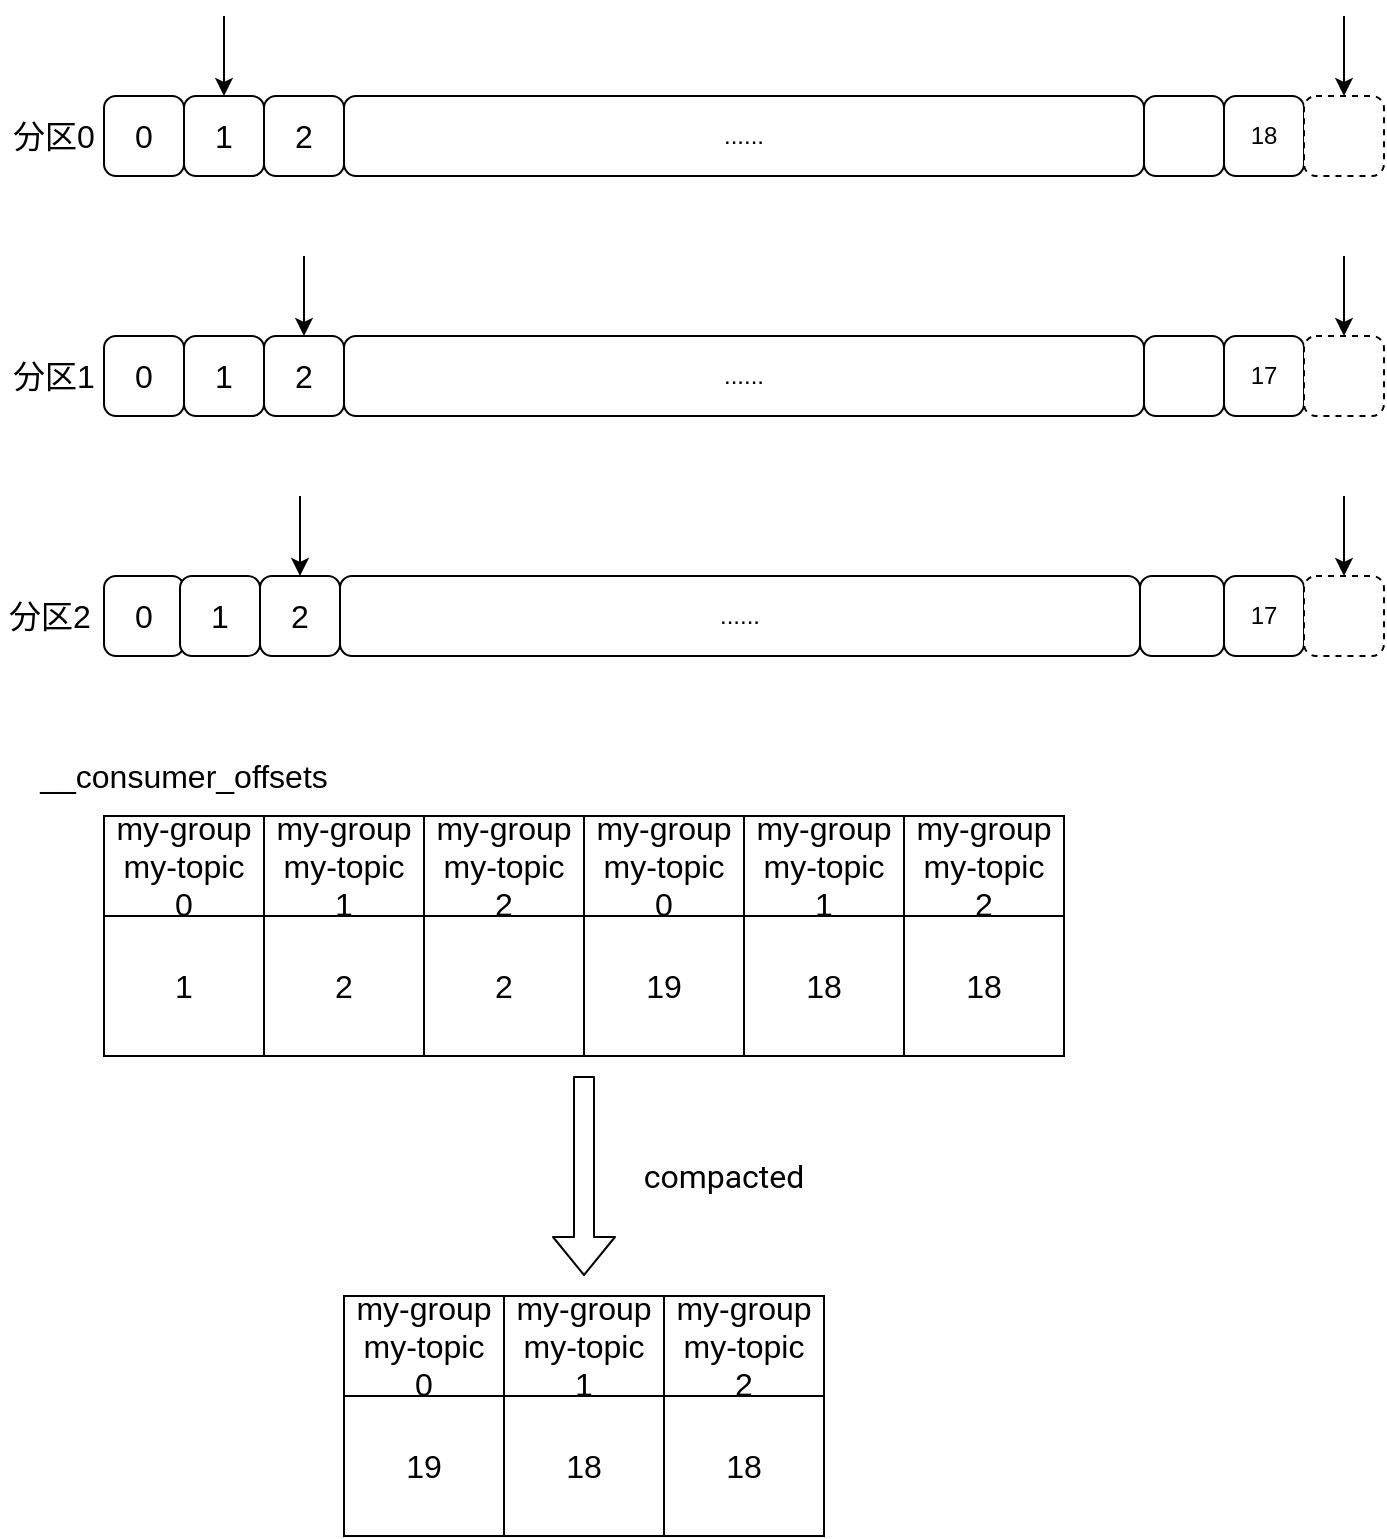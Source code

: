 <mxfile version="12.5.3" type="device"><diagram id="H278NXdI5KTT0TVL_u_f" name="第 1 页"><mxGraphModel dx="1106" dy="780" grid="1" gridSize="10" guides="1" tooltips="1" connect="1" arrows="1" fold="1" page="1" pageScale="1" pageWidth="827" pageHeight="1169" math="0" shadow="0"><root><mxCell id="0"/><mxCell id="1" parent="0"/><mxCell id="_ZOOGLq8EPnGm_wtfUb8-8" value="&lt;font style=&quot;font-size: 16px&quot;&gt;0&lt;/font&gt;" style="rounded=1;whiteSpace=wrap;html=1;" vertex="1" parent="1"><mxGeometry x="120" y="80" width="40" height="40" as="geometry"/></mxCell><mxCell id="_ZOOGLq8EPnGm_wtfUb8-13" value="&lt;font style=&quot;font-size: 16px&quot;&gt;分区0&lt;/font&gt;" style="text;html=1;strokeColor=none;fillColor=none;align=center;verticalAlign=middle;whiteSpace=wrap;rounded=0;" vertex="1" parent="1"><mxGeometry x="70" y="80" width="50" height="40" as="geometry"/></mxCell><mxCell id="_ZOOGLq8EPnGm_wtfUb8-14" value="&lt;font style=&quot;font-size: 16px&quot;&gt;分区1&lt;/font&gt;" style="text;html=1;strokeColor=none;fillColor=none;align=center;verticalAlign=middle;whiteSpace=wrap;rounded=0;" vertex="1" parent="1"><mxGeometry x="70" y="200" width="50" height="40" as="geometry"/></mxCell><mxCell id="_ZOOGLq8EPnGm_wtfUb8-15" value="&lt;font style=&quot;font-size: 16px&quot;&gt;分区2&lt;/font&gt;" style="text;html=1;strokeColor=none;fillColor=none;align=center;verticalAlign=middle;whiteSpace=wrap;rounded=0;" vertex="1" parent="1"><mxGeometry x="68" y="320" width="50" height="40" as="geometry"/></mxCell><mxCell id="_ZOOGLq8EPnGm_wtfUb8-16" value="&lt;font style=&quot;font-size: 16px&quot;&gt;1&lt;/font&gt;" style="rounded=1;whiteSpace=wrap;html=1;" vertex="1" parent="1"><mxGeometry x="160" y="80" width="40" height="40" as="geometry"/></mxCell><mxCell id="_ZOOGLq8EPnGm_wtfUb8-17" value="&lt;font style=&quot;font-size: 16px&quot;&gt;2&lt;/font&gt;" style="rounded=1;whiteSpace=wrap;html=1;" vertex="1" parent="1"><mxGeometry x="200" y="80" width="40" height="40" as="geometry"/></mxCell><mxCell id="_ZOOGLq8EPnGm_wtfUb8-18" value="......" style="rounded=1;whiteSpace=wrap;html=1;" vertex="1" parent="1"><mxGeometry x="240" y="80" width="400" height="40" as="geometry"/></mxCell><mxCell id="_ZOOGLq8EPnGm_wtfUb8-28" value="" style="rounded=1;whiteSpace=wrap;html=1;" vertex="1" parent="1"><mxGeometry x="640" y="80" width="40" height="40" as="geometry"/></mxCell><mxCell id="_ZOOGLq8EPnGm_wtfUb8-29" value="18" style="rounded=1;whiteSpace=wrap;html=1;" vertex="1" parent="1"><mxGeometry x="680" y="80" width="40" height="40" as="geometry"/></mxCell><mxCell id="_ZOOGLq8EPnGm_wtfUb8-30" value="&lt;font style=&quot;font-size: 16px&quot;&gt;0&lt;/font&gt;" style="rounded=1;whiteSpace=wrap;html=1;" vertex="1" parent="1"><mxGeometry x="120" y="200" width="40" height="40" as="geometry"/></mxCell><mxCell id="_ZOOGLq8EPnGm_wtfUb8-31" value="&lt;font style=&quot;font-size: 16px&quot;&gt;1&lt;/font&gt;" style="rounded=1;whiteSpace=wrap;html=1;" vertex="1" parent="1"><mxGeometry x="160" y="200" width="40" height="40" as="geometry"/></mxCell><mxCell id="_ZOOGLq8EPnGm_wtfUb8-32" value="&lt;font style=&quot;font-size: 16px&quot;&gt;2&lt;/font&gt;" style="rounded=1;whiteSpace=wrap;html=1;" vertex="1" parent="1"><mxGeometry x="200" y="200" width="40" height="40" as="geometry"/></mxCell><mxCell id="_ZOOGLq8EPnGm_wtfUb8-33" value="......" style="rounded=1;whiteSpace=wrap;html=1;" vertex="1" parent="1"><mxGeometry x="240" y="200" width="400" height="40" as="geometry"/></mxCell><mxCell id="_ZOOGLq8EPnGm_wtfUb8-34" value="" style="rounded=1;whiteSpace=wrap;html=1;" vertex="1" parent="1"><mxGeometry x="640" y="200" width="40" height="40" as="geometry"/></mxCell><mxCell id="_ZOOGLq8EPnGm_wtfUb8-35" value="17" style="rounded=1;whiteSpace=wrap;html=1;" vertex="1" parent="1"><mxGeometry x="680" y="200" width="40" height="40" as="geometry"/></mxCell><mxCell id="_ZOOGLq8EPnGm_wtfUb8-36" value="&lt;font style=&quot;font-size: 16px&quot;&gt;0&lt;/font&gt;" style="rounded=1;whiteSpace=wrap;html=1;" vertex="1" parent="1"><mxGeometry x="120" y="320" width="40" height="40" as="geometry"/></mxCell><mxCell id="_ZOOGLq8EPnGm_wtfUb8-37" value="&lt;font style=&quot;font-size: 16px&quot;&gt;1&lt;/font&gt;" style="rounded=1;whiteSpace=wrap;html=1;" vertex="1" parent="1"><mxGeometry x="158" y="320" width="40" height="40" as="geometry"/></mxCell><mxCell id="_ZOOGLq8EPnGm_wtfUb8-38" value="&lt;font style=&quot;font-size: 16px&quot;&gt;2&lt;/font&gt;" style="rounded=1;whiteSpace=wrap;html=1;" vertex="1" parent="1"><mxGeometry x="198" y="320" width="40" height="40" as="geometry"/></mxCell><mxCell id="_ZOOGLq8EPnGm_wtfUb8-39" value="......" style="rounded=1;whiteSpace=wrap;html=1;" vertex="1" parent="1"><mxGeometry x="238" y="320" width="400" height="40" as="geometry"/></mxCell><mxCell id="_ZOOGLq8EPnGm_wtfUb8-40" value="" style="rounded=1;whiteSpace=wrap;html=1;" vertex="1" parent="1"><mxGeometry x="638" y="320" width="42" height="40" as="geometry"/></mxCell><mxCell id="_ZOOGLq8EPnGm_wtfUb8-41" value="17" style="rounded=1;whiteSpace=wrap;html=1;" vertex="1" parent="1"><mxGeometry x="680" y="320" width="40" height="40" as="geometry"/></mxCell><mxCell id="_ZOOGLq8EPnGm_wtfUb8-42" value="" style="endArrow=classic;html=1;entryX=0.5;entryY=0;entryDx=0;entryDy=0;" edge="1" parent="1" target="_ZOOGLq8EPnGm_wtfUb8-16"><mxGeometry width="50" height="50" relative="1" as="geometry"><mxPoint x="180" y="40" as="sourcePoint"/><mxPoint x="100" y="20" as="targetPoint"/></mxGeometry></mxCell><mxCell id="_ZOOGLq8EPnGm_wtfUb8-43" value="" style="rounded=1;whiteSpace=wrap;html=1;dashed=1;" vertex="1" parent="1"><mxGeometry x="720" y="80" width="40" height="40" as="geometry"/></mxCell><mxCell id="_ZOOGLq8EPnGm_wtfUb8-44" value="" style="endArrow=classic;html=1;entryX=0.5;entryY=0;entryDx=0;entryDy=0;" edge="1" parent="1" target="_ZOOGLq8EPnGm_wtfUb8-43"><mxGeometry width="50" height="50" relative="1" as="geometry"><mxPoint x="740" y="40" as="sourcePoint"/><mxPoint x="190" y="90" as="targetPoint"/></mxGeometry></mxCell><mxCell id="_ZOOGLq8EPnGm_wtfUb8-45" value="" style="endArrow=classic;html=1;entryX=0.5;entryY=0;entryDx=0;entryDy=0;" edge="1" parent="1" target="_ZOOGLq8EPnGm_wtfUb8-32"><mxGeometry width="50" height="50" relative="1" as="geometry"><mxPoint x="220" y="160" as="sourcePoint"/><mxPoint x="200" y="130" as="targetPoint"/></mxGeometry></mxCell><mxCell id="_ZOOGLq8EPnGm_wtfUb8-46" value="" style="endArrow=classic;html=1;entryX=0.5;entryY=0;entryDx=0;entryDy=0;" edge="1" parent="1" target="_ZOOGLq8EPnGm_wtfUb8-47"><mxGeometry width="50" height="50" relative="1" as="geometry"><mxPoint x="740" y="160" as="sourcePoint"/><mxPoint x="590" y="140" as="targetPoint"/></mxGeometry></mxCell><mxCell id="_ZOOGLq8EPnGm_wtfUb8-47" value="" style="rounded=1;whiteSpace=wrap;html=1;dashed=1;" vertex="1" parent="1"><mxGeometry x="720" y="200" width="40" height="40" as="geometry"/></mxCell><mxCell id="_ZOOGLq8EPnGm_wtfUb8-48" value="" style="rounded=1;whiteSpace=wrap;html=1;dashed=1;" vertex="1" parent="1"><mxGeometry x="720" y="320" width="40" height="40" as="geometry"/></mxCell><mxCell id="_ZOOGLq8EPnGm_wtfUb8-49" value="" style="endArrow=classic;html=1;entryX=0.5;entryY=0;entryDx=0;entryDy=0;" edge="1" parent="1" target="_ZOOGLq8EPnGm_wtfUb8-38"><mxGeometry width="50" height="50" relative="1" as="geometry"><mxPoint x="218" y="280" as="sourcePoint"/><mxPoint x="60" y="270" as="targetPoint"/></mxGeometry></mxCell><mxCell id="_ZOOGLq8EPnGm_wtfUb8-50" value="" style="endArrow=classic;html=1;entryX=0.5;entryY=0;entryDx=0;entryDy=0;" edge="1" parent="1" target="_ZOOGLq8EPnGm_wtfUb8-48"><mxGeometry width="50" height="50" relative="1" as="geometry"><mxPoint x="740" y="280" as="sourcePoint"/><mxPoint x="660" y="260" as="targetPoint"/></mxGeometry></mxCell><mxCell id="_ZOOGLq8EPnGm_wtfUb8-51" value="&lt;font style=&quot;font-size: 16px&quot;&gt;my-group&lt;br&gt;my-topic&lt;br&gt;0&lt;/font&gt;" style="rounded=0;whiteSpace=wrap;html=1;" vertex="1" parent="1"><mxGeometry x="120" y="440" width="80" height="50" as="geometry"/></mxCell><mxCell id="_ZOOGLq8EPnGm_wtfUb8-52" value="&lt;font style=&quot;font-size: 16px&quot;&gt;my-group&lt;br&gt;my-topic&lt;br&gt;1&lt;br&gt;&lt;/font&gt;" style="rounded=0;whiteSpace=wrap;html=1;" vertex="1" parent="1"><mxGeometry x="200" y="440" width="80" height="50" as="geometry"/></mxCell><mxCell id="_ZOOGLq8EPnGm_wtfUb8-53" value="&lt;font style=&quot;font-size: 16px&quot;&gt;my-group&lt;br&gt;my-topic&lt;br&gt;2&lt;br&gt;&lt;/font&gt;" style="rounded=0;whiteSpace=wrap;html=1;" vertex="1" parent="1"><mxGeometry x="280" y="440" width="80" height="50" as="geometry"/></mxCell><mxCell id="_ZOOGLq8EPnGm_wtfUb8-54" value="&lt;font style=&quot;font-size: 16px&quot;&gt;1&lt;/font&gt;" style="rounded=0;whiteSpace=wrap;html=1;" vertex="1" parent="1"><mxGeometry x="120" y="490" width="80" height="70" as="geometry"/></mxCell><mxCell id="_ZOOGLq8EPnGm_wtfUb8-55" value="&lt;font style=&quot;font-size: 16px&quot;&gt;2&lt;/font&gt;" style="rounded=0;whiteSpace=wrap;html=1;" vertex="1" parent="1"><mxGeometry x="200" y="490" width="80" height="70" as="geometry"/></mxCell><mxCell id="_ZOOGLq8EPnGm_wtfUb8-56" value="&lt;font style=&quot;font-size: 16px&quot;&gt;2&lt;/font&gt;" style="rounded=0;whiteSpace=wrap;html=1;" vertex="1" parent="1"><mxGeometry x="280" y="490" width="80" height="70" as="geometry"/></mxCell><mxCell id="_ZOOGLq8EPnGm_wtfUb8-57" value="&lt;font style=&quot;font-size: 16px&quot;&gt;my-group&lt;br&gt;my-topic&lt;br&gt;0&lt;/font&gt;" style="rounded=0;whiteSpace=wrap;html=1;" vertex="1" parent="1"><mxGeometry x="360" y="440" width="80" height="50" as="geometry"/></mxCell><mxCell id="_ZOOGLq8EPnGm_wtfUb8-58" value="&lt;font style=&quot;font-size: 16px&quot;&gt;my-group&lt;br&gt;my-topic&lt;br&gt;1&lt;br&gt;&lt;/font&gt;" style="rounded=0;whiteSpace=wrap;html=1;" vertex="1" parent="1"><mxGeometry x="440" y="440" width="80" height="50" as="geometry"/></mxCell><mxCell id="_ZOOGLq8EPnGm_wtfUb8-59" value="&lt;font style=&quot;font-size: 16px&quot;&gt;my-group&lt;br&gt;my-topic&lt;br&gt;2&lt;br&gt;&lt;/font&gt;" style="rounded=0;whiteSpace=wrap;html=1;" vertex="1" parent="1"><mxGeometry x="520" y="440" width="80" height="50" as="geometry"/></mxCell><mxCell id="_ZOOGLq8EPnGm_wtfUb8-60" value="&lt;font style=&quot;font-size: 16px&quot;&gt;19&lt;/font&gt;" style="rounded=0;whiteSpace=wrap;html=1;" vertex="1" parent="1"><mxGeometry x="360" y="490" width="80" height="70" as="geometry"/></mxCell><mxCell id="_ZOOGLq8EPnGm_wtfUb8-61" value="&lt;font style=&quot;font-size: 16px&quot;&gt;18&lt;/font&gt;" style="rounded=0;whiteSpace=wrap;html=1;" vertex="1" parent="1"><mxGeometry x="440" y="490" width="80" height="70" as="geometry"/></mxCell><mxCell id="_ZOOGLq8EPnGm_wtfUb8-62" value="&lt;font style=&quot;font-size: 16px&quot;&gt;18&lt;/font&gt;" style="rounded=0;whiteSpace=wrap;html=1;" vertex="1" parent="1"><mxGeometry x="520" y="490" width="80" height="70" as="geometry"/></mxCell><mxCell id="_ZOOGLq8EPnGm_wtfUb8-69" value="&lt;font style=&quot;font-size: 16px&quot;&gt;my-group&lt;br&gt;my-topic&lt;br&gt;0&lt;/font&gt;" style="rounded=0;whiteSpace=wrap;html=1;" vertex="1" parent="1"><mxGeometry x="240" y="680" width="80" height="50" as="geometry"/></mxCell><mxCell id="_ZOOGLq8EPnGm_wtfUb8-70" value="&lt;font style=&quot;font-size: 16px&quot;&gt;my-group&lt;br&gt;my-topic&lt;br&gt;1&lt;br&gt;&lt;/font&gt;" style="rounded=0;whiteSpace=wrap;html=1;" vertex="1" parent="1"><mxGeometry x="320" y="680" width="80" height="50" as="geometry"/></mxCell><mxCell id="_ZOOGLq8EPnGm_wtfUb8-71" value="&lt;font style=&quot;font-size: 16px&quot;&gt;my-group&lt;br&gt;my-topic&lt;br&gt;2&lt;br&gt;&lt;/font&gt;" style="rounded=0;whiteSpace=wrap;html=1;" vertex="1" parent="1"><mxGeometry x="400" y="680" width="80" height="50" as="geometry"/></mxCell><mxCell id="_ZOOGLq8EPnGm_wtfUb8-72" value="&lt;font style=&quot;font-size: 16px&quot;&gt;19&lt;/font&gt;" style="rounded=0;whiteSpace=wrap;html=1;" vertex="1" parent="1"><mxGeometry x="240" y="730" width="80" height="70" as="geometry"/></mxCell><mxCell id="_ZOOGLq8EPnGm_wtfUb8-73" value="&lt;font style=&quot;font-size: 16px&quot;&gt;18&lt;/font&gt;" style="rounded=0;whiteSpace=wrap;html=1;" vertex="1" parent="1"><mxGeometry x="320" y="730" width="80" height="70" as="geometry"/></mxCell><mxCell id="_ZOOGLq8EPnGm_wtfUb8-74" value="&lt;font style=&quot;font-size: 16px&quot;&gt;18&lt;/font&gt;" style="rounded=0;whiteSpace=wrap;html=1;" vertex="1" parent="1"><mxGeometry x="400" y="730" width="80" height="70" as="geometry"/></mxCell><mxCell id="_ZOOGLq8EPnGm_wtfUb8-75" value="" style="shape=flexArrow;endArrow=classic;html=1;" edge="1" parent="1"><mxGeometry width="50" height="50" relative="1" as="geometry"><mxPoint x="360" y="570" as="sourcePoint"/><mxPoint x="360" y="670" as="targetPoint"/></mxGeometry></mxCell><mxCell id="_ZOOGLq8EPnGm_wtfUb8-76" value="&lt;div&gt;&lt;font face=&quot;Roboto, sans-serif&quot; style=&quot;font-size: 16px&quot;&gt;compacted&lt;/font&gt;&lt;/div&gt;" style="text;html=1;strokeColor=none;fillColor=none;align=center;verticalAlign=middle;whiteSpace=wrap;rounded=0;" vertex="1" parent="1"><mxGeometry x="370" y="600" width="120" height="40" as="geometry"/></mxCell><mxCell id="_ZOOGLq8EPnGm_wtfUb8-77" value="&lt;font style=&quot;font-size: 16px&quot;&gt;__consumer_offsets&lt;/font&gt;" style="text;html=1;strokeColor=none;fillColor=none;align=center;verticalAlign=middle;whiteSpace=wrap;rounded=0;" vertex="1" parent="1"><mxGeometry x="80" y="400" width="160" height="40" as="geometry"/></mxCell></root></mxGraphModel></diagram></mxfile>
